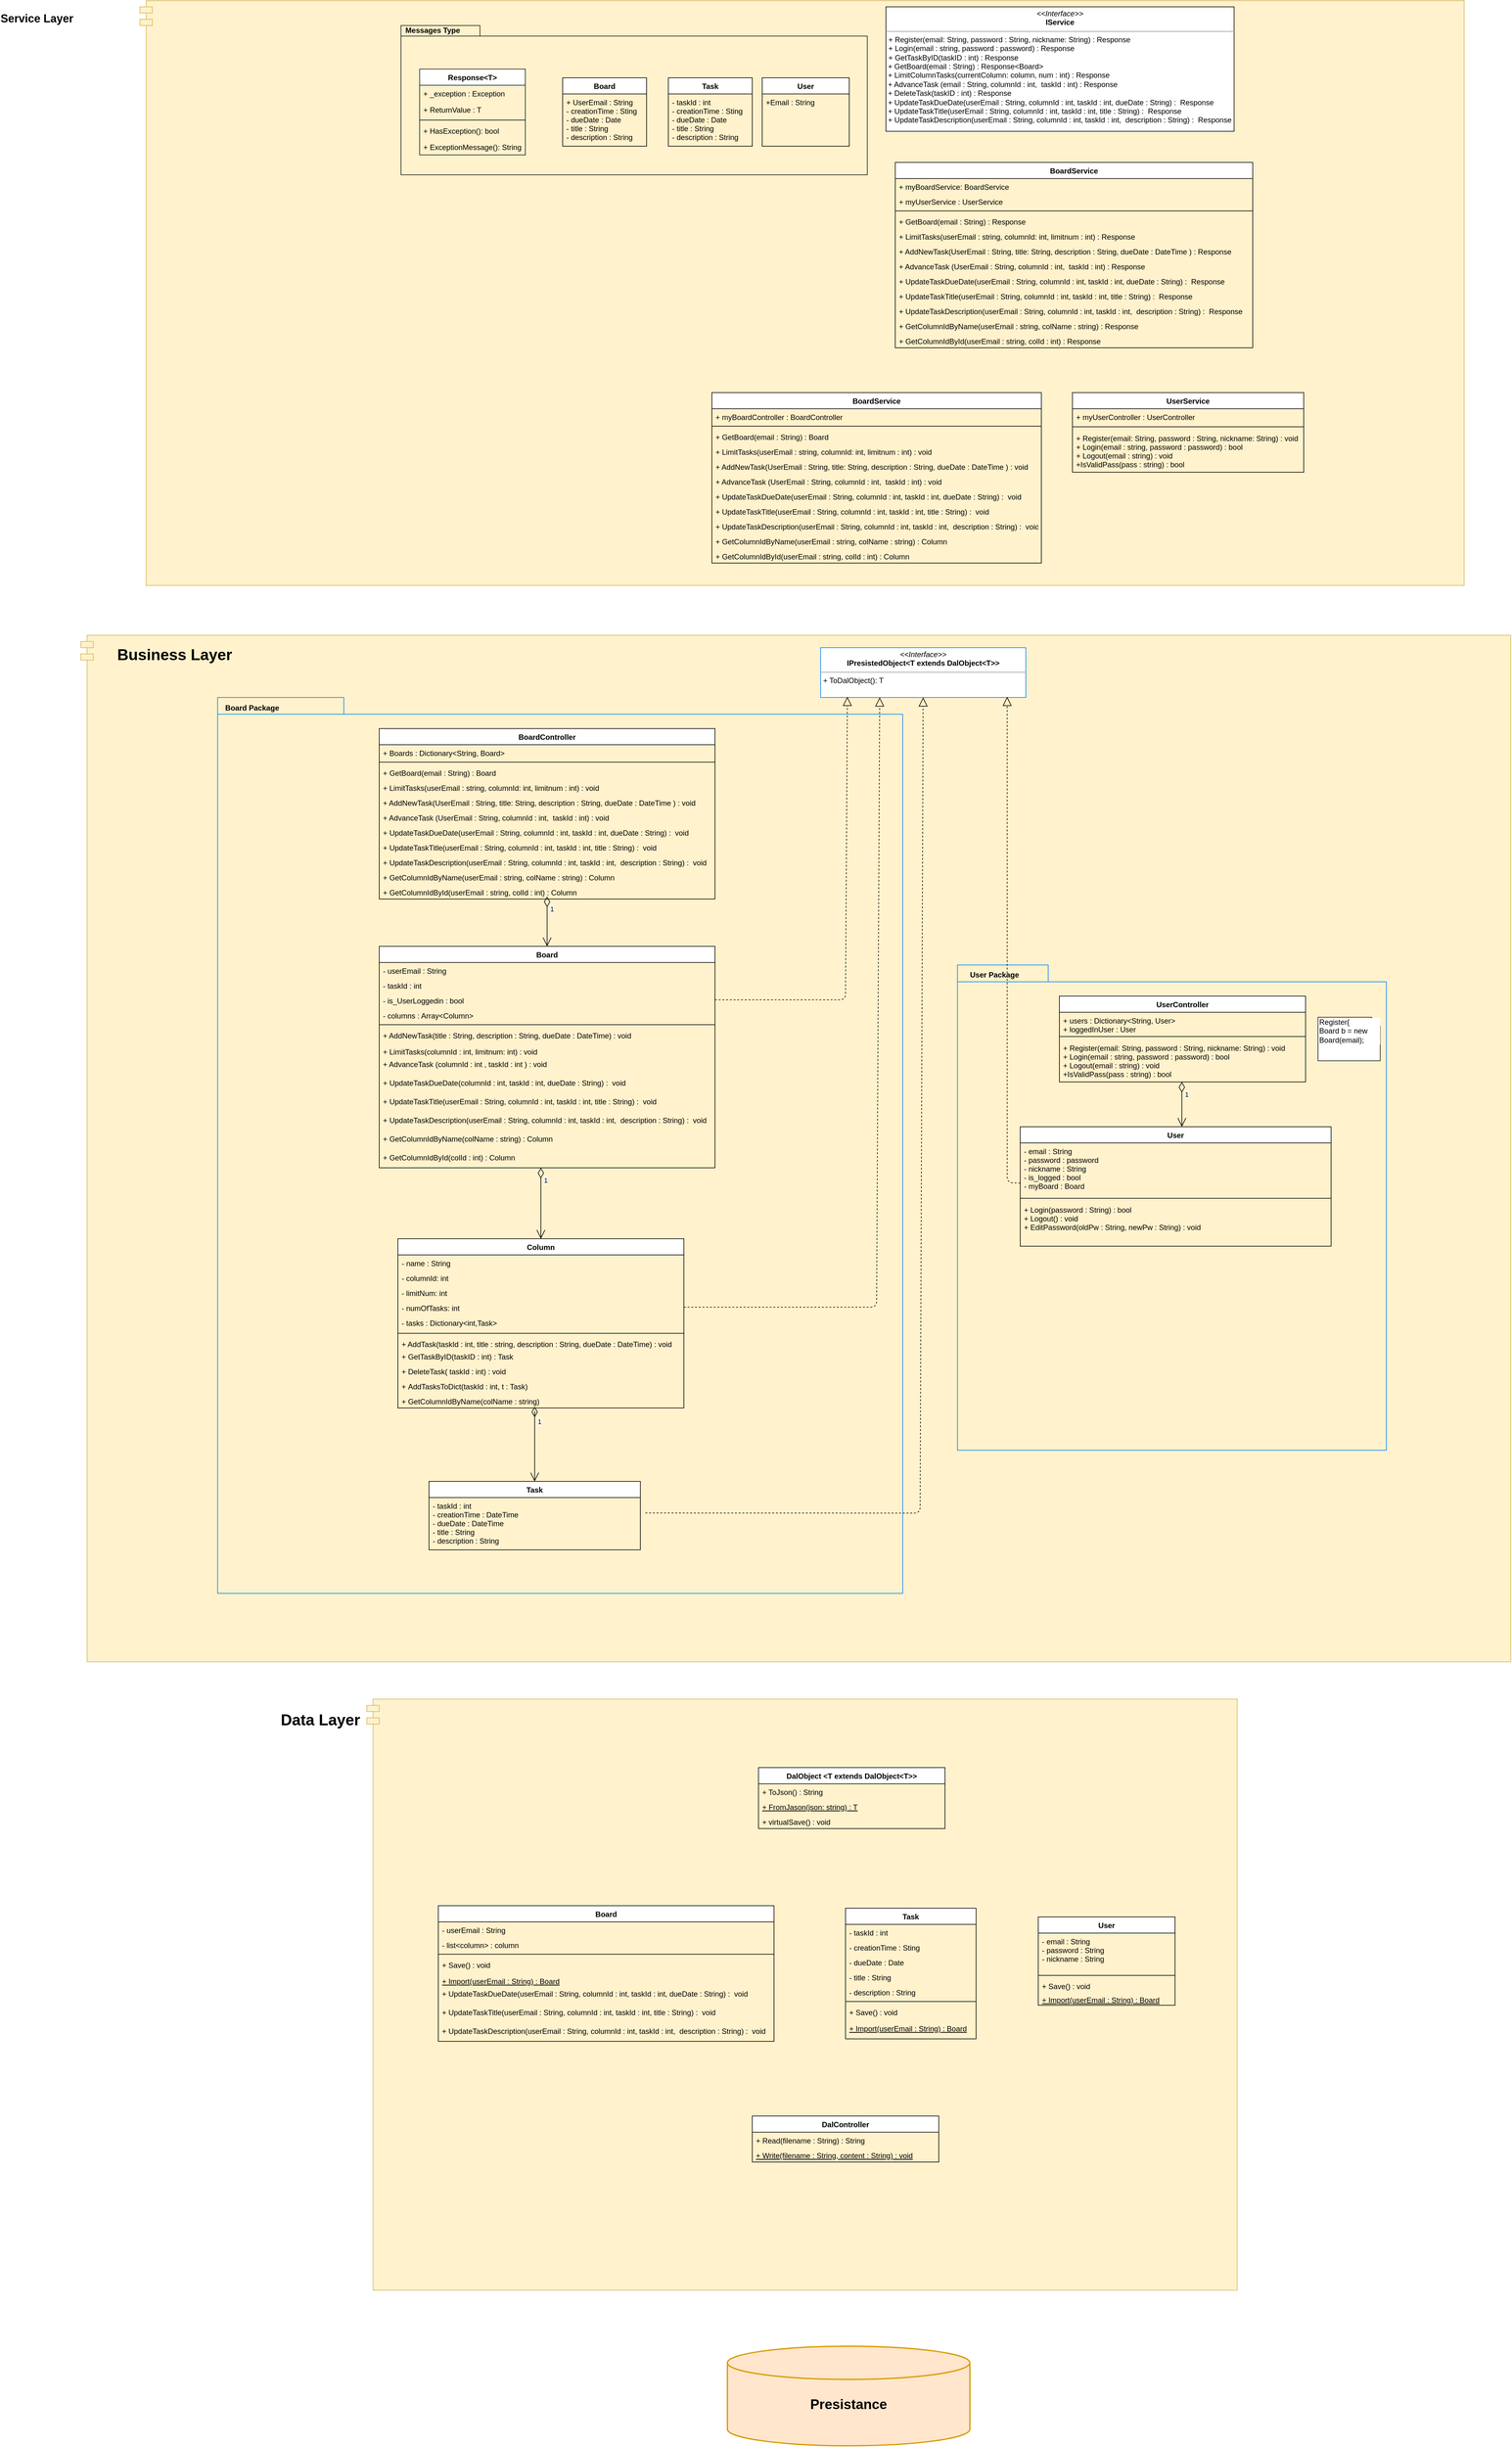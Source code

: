 <mxfile version="12.9.14" type="github">
  <diagram id="-RquYQ_NJTg_AUpqB6Ne" name="Page-1">
    <mxGraphModel dx="4982" dy="4243" grid="1" gridSize="10" guides="1" tooltips="1" connect="1" arrows="1" fold="1" page="1" pageScale="1" pageWidth="827" pageHeight="1169" math="0" shadow="0">
      <root>
        <mxCell id="0" />
        <mxCell id="1" parent="0" />
        <mxCell id="ltBjUtxW135NRDKXW1PK-76" value="Service Layer" style="shape=module;align=right;spacingLeft=999;align=center;verticalAlign=bottom;startSize=26;fillColor=#fff2cc;strokeColor=#d6b656;labelPosition=left;verticalLabelPosition=top;spacingRight=-800;spacingBottom=-40;fontSize=18;fontStyle=1" parent="1" vertex="1">
          <mxGeometry x="-435" y="-1860" width="2130" height="940" as="geometry" />
        </mxCell>
        <mxCell id="f_YDxazfHKyXnQlS2BQ8-2" value="Messages Type" style="shape=folder;fontStyle=1;spacingTop=10;tabWidth=127;tabHeight=17;tabPosition=left;html=1;verticalAlign=bottom;align=right;spacingBottom=-17;horizontal=1;labelPosition=left;verticalLabelPosition=top;spacingRight=-96;fillColor=#fff2cc;strokeColor=#1A1A1A;" parent="1" vertex="1">
          <mxGeometry x="-15" y="-1820" width="750" height="240" as="geometry" />
        </mxCell>
        <mxCell id="PzMGgS6Cn8ioZ-nRno0Y-10" value="Data Layer" style="shape=module;align=center;spacingLeft=-999;align=center;verticalAlign=bottom;strokeColor=#d6b656;fillColor=#fff2cc;labelPosition=center;verticalLabelPosition=top;whiteSpace=wrap;spacingRight=550;spacingBottom=-50;fontSize=25;fontStyle=1" parent="1" vertex="1">
          <mxGeometry x="-70" y="870" width="1400" height="950" as="geometry" />
        </mxCell>
        <mxCell id="7azGiuc3Ixv7HJGIlcdi-23" value="Business Layer" style="shape=module;align=center;spacingLeft=-999;align=center;verticalAlign=bottom;fillColor=#fff2cc;strokeColor=#d6b656;labelPosition=center;verticalLabelPosition=top;spacingRight=999;spacingBottom=-45;fontSize=25;fontStyle=1" parent="1" vertex="1">
          <mxGeometry x="-530" y="-840" width="2300" height="1650" as="geometry" />
        </mxCell>
        <mxCell id="7azGiuc3Ixv7HJGIlcdi-16" value="Board Package" style="shape=folder;fontStyle=1;spacingTop=-2;tabWidth=203;tabHeight=27;tabPosition=left;html=1;fillColor=none;labelPosition=left;verticalLabelPosition=top;align=right;verticalAlign=bottom;spacingBottom=-26;spacingRight=-100;strokeColor=#007FFF;" parent="1" vertex="1">
          <mxGeometry x="-310" y="-740" width="1102" height="1440" as="geometry" />
        </mxCell>
        <mxCell id="7azGiuc3Ixv7HJGIlcdi-17" value="User Package" style="shape=folder;fontStyle=1;spacingTop=10;tabWidth=146;tabHeight=27;tabPosition=left;html=1;fillColor=none;labelPosition=left;verticalLabelPosition=top;align=right;verticalAlign=bottom;spacingRight=-100;spacingBottom=-25;strokeColor=#007FFF;" parent="1" vertex="1">
          <mxGeometry x="880" y="-310" width="690" height="780" as="geometry" />
        </mxCell>
        <mxCell id="ltBjUtxW135NRDKXW1PK-18" value="&lt;p style=&quot;margin: 0px ; margin-top: 4px ; text-align: center&quot;&gt;&lt;i&gt;&amp;lt;&amp;lt;Interface&amp;gt;&amp;gt;&lt;/i&gt;&lt;br&gt;&lt;b&gt;IPresistedObject&amp;lt;T extends DalObject&amp;lt;T&amp;gt;&amp;gt;&lt;/b&gt;&lt;/p&gt;&lt;hr size=&quot;1&quot;&gt;&lt;p style=&quot;margin: 0px ; margin-left: 4px&quot;&gt;&lt;/p&gt;&lt;p style=&quot;margin: 0px ; margin-left: 4px&quot;&gt;+ ToDalObject(): T&lt;br&gt;&lt;/p&gt;" style="verticalAlign=top;align=left;overflow=fill;fontSize=12;fontFamily=Helvetica;html=1;strokeColor=#007FFF;fillColor=#ffffff;" parent="1" vertex="1">
          <mxGeometry x="660" y="-820" width="330" height="80" as="geometry" />
        </mxCell>
        <mxCell id="ltBjUtxW135NRDKXW1PK-77" value="BoardController" style="swimlane;fontStyle=1;align=center;verticalAlign=top;childLayout=stackLayout;horizontal=1;startSize=26;horizontalStack=0;resizeParent=1;resizeParentMax=0;resizeLast=0;collapsible=1;marginBottom=0;" parent="1" vertex="1">
          <mxGeometry x="-50" y="-690" width="540" height="274" as="geometry" />
        </mxCell>
        <mxCell id="ltBjUtxW135NRDKXW1PK-78" value="+ Boards : Dictionary&lt;String, Board&gt;&#xa;" style="text;align=left;verticalAlign=top;spacingLeft=4;spacingRight=4;overflow=hidden;rotatable=0;points=[[0,0.5],[1,0.5]];portConstraint=eastwest;" parent="ltBjUtxW135NRDKXW1PK-77" vertex="1">
          <mxGeometry y="26" width="540" height="24" as="geometry" />
        </mxCell>
        <mxCell id="f_YDxazfHKyXnQlS2BQ8-43" value="" style="line;strokeWidth=1;fillColor=none;align=left;verticalAlign=middle;spacingTop=-1;spacingLeft=3;spacingRight=3;rotatable=0;labelPosition=right;points=[];portConstraint=eastwest;labelBackgroundColor=#ffffff;" parent="ltBjUtxW135NRDKXW1PK-77" vertex="1">
          <mxGeometry y="50" width="540" height="8" as="geometry" />
        </mxCell>
        <mxCell id="ltBjUtxW135NRDKXW1PK-88" value="+ GetBoard(email : String) : Board&#xa;" style="text;align=left;verticalAlign=top;spacingLeft=4;spacingRight=4;overflow=hidden;rotatable=0;points=[[0,0.5],[1,0.5]];portConstraint=eastwest;" parent="ltBjUtxW135NRDKXW1PK-77" vertex="1">
          <mxGeometry y="58" width="540" height="24" as="geometry" />
        </mxCell>
        <mxCell id="ltBjUtxW135NRDKXW1PK-79" value="+ LimitTasks(userEmail : string, columnId: int, limitnum : int) : void&#xa;" style="text;align=left;verticalAlign=top;spacingLeft=4;spacingRight=4;overflow=hidden;rotatable=0;points=[[0,0.5],[1,0.5]];portConstraint=eastwest;" parent="ltBjUtxW135NRDKXW1PK-77" vertex="1">
          <mxGeometry y="82" width="540" height="24" as="geometry" />
        </mxCell>
        <mxCell id="f_YDxazfHKyXnQlS2BQ8-45" value="+ AddNewTask(UserEmail : String, title: String, description : String, dueDate : DateTime ) : void&#xa;&#xa;" style="text;align=left;verticalAlign=top;spacingLeft=4;spacingRight=4;overflow=hidden;rotatable=0;points=[[0,0.5],[1,0.5]];portConstraint=eastwest;" parent="ltBjUtxW135NRDKXW1PK-77" vertex="1">
          <mxGeometry y="106" width="540" height="24" as="geometry" />
        </mxCell>
        <mxCell id="ltBjUtxW135NRDKXW1PK-80" value="+ AdvanceTask (UserEmail : String, columnId : int,  taskId : int) : void" style="text;align=left;verticalAlign=top;spacingLeft=4;spacingRight=4;overflow=hidden;rotatable=0;points=[[0,0.5],[1,0.5]];portConstraint=eastwest;" parent="ltBjUtxW135NRDKXW1PK-77" vertex="1">
          <mxGeometry y="130" width="540" height="24" as="geometry" />
        </mxCell>
        <mxCell id="ltBjUtxW135NRDKXW1PK-82" value="+ UpdateTaskDueDate(userEmail : String, columnId : int, taskId : int, dueDate : String) :  void&#xa;&#xa;" style="text;align=left;verticalAlign=top;spacingLeft=4;spacingRight=4;overflow=hidden;rotatable=0;points=[[0,0.5],[1,0.5]];portConstraint=eastwest;" parent="ltBjUtxW135NRDKXW1PK-77" vertex="1">
          <mxGeometry y="154" width="540" height="24" as="geometry" />
        </mxCell>
        <mxCell id="ltBjUtxW135NRDKXW1PK-83" value="+ UpdateTaskTitle(userEmail : String, columnId : int, taskId : int, title : String) :  void&#xa;" style="text;align=left;verticalAlign=top;spacingLeft=4;spacingRight=4;overflow=hidden;rotatable=0;points=[[0,0.5],[1,0.5]];portConstraint=eastwest;" parent="ltBjUtxW135NRDKXW1PK-77" vertex="1">
          <mxGeometry y="178" width="540" height="24" as="geometry" />
        </mxCell>
        <mxCell id="ltBjUtxW135NRDKXW1PK-84" value="+ UpdateTaskDescription(userEmail : String, columnId : int, taskId : int,  description : String) :  void&#xa;" style="text;align=left;verticalAlign=top;spacingLeft=4;spacingRight=4;overflow=hidden;rotatable=0;points=[[0,0.5],[1,0.5]];portConstraint=eastwest;" parent="ltBjUtxW135NRDKXW1PK-77" vertex="1">
          <mxGeometry y="202" width="540" height="24" as="geometry" />
        </mxCell>
        <mxCell id="PlvojTVU_Txq_sQHf2pY-10" value="+ GetColumnIdByName(userEmail : string, colName : string) : Column" style="text;align=left;verticalAlign=top;spacingLeft=4;spacingRight=4;overflow=hidden;rotatable=0;points=[[0,0.5],[1,0.5]];portConstraint=eastwest;" parent="ltBjUtxW135NRDKXW1PK-77" vertex="1">
          <mxGeometry y="226" width="540" height="24" as="geometry" />
        </mxCell>
        <mxCell id="PlvojTVU_Txq_sQHf2pY-11" value="+ GetColumnIdById(userEmail : string, colId : int) : Column" style="text;align=left;verticalAlign=top;spacingLeft=4;spacingRight=4;overflow=hidden;rotatable=0;points=[[0,0.5],[1,0.5]];portConstraint=eastwest;" parent="ltBjUtxW135NRDKXW1PK-77" vertex="1">
          <mxGeometry y="250" width="540" height="24" as="geometry" />
        </mxCell>
        <mxCell id="ltBjUtxW135NRDKXW1PK-75" value="&lt;b&gt;&lt;font style=&quot;font-size: 22px&quot;&gt;Presistance&lt;/font&gt;&lt;/b&gt;" style="strokeWidth=2;html=1;shape=mxgraph.flowchart.database;whiteSpace=wrap;startSize=26;spacingBottom=-28;fillColor=#ffe6cc;strokeColor=#d79b00;" parent="1" vertex="1">
          <mxGeometry x="510" y="1910" width="390" height="160" as="geometry" />
        </mxCell>
        <mxCell id="ltBjUtxW135NRDKXW1PK-92" value="&lt;p style=&quot;margin: 0px ; margin-top: 4px ; text-align: center&quot;&gt;&lt;i&gt;&amp;lt;&amp;lt;Interface&amp;gt;&amp;gt;&lt;/i&gt;&lt;br&gt;&lt;b&gt;IService&lt;/b&gt;&lt;/p&gt;&lt;hr size=&quot;1&quot;&gt;&lt;p style=&quot;margin: 0px ; margin-left: 4px&quot;&gt;&lt;/p&gt;&lt;p style=&quot;margin: 0px ; margin-left: 4px&quot;&gt;+ Register(email: String, password : String, nickname: String) : Response&lt;br&gt;&lt;/p&gt;&lt;p style=&quot;margin: 0px ; margin-left: 4px&quot;&gt;+ Login(email : string, password : password) : Response&lt;br&gt;&lt;/p&gt;&lt;p style=&quot;margin: 0px ; margin-left: 4px&quot;&gt;+ GetTaskByID(taskID : int) : Response&lt;/p&gt;&lt;div style=&quot;padding: 0px ; margin: 0px&quot;&gt;&amp;nbsp;+ GetBoard(email : String) : Response&amp;lt;Board&amp;gt;&lt;span&gt;&amp;nbsp;&lt;/span&gt;&lt;/div&gt;&amp;nbsp;+ LimitColumnTasks(currentColumn: column, num : int) : Response&lt;br&gt;&amp;nbsp;+ AdvanceTask (email : String, columnId : int,&amp;nbsp; taskId : int) : Response&lt;br&gt;&amp;nbsp;+ DeleteTask(taskID : int) : Response&lt;span&gt;&amp;nbsp;&lt;/span&gt;&lt;br&gt;&amp;nbsp;+ UpdateTaskDueDate(userEmail : String, columnId : int, taskId : int, dueDate : String) :&amp;nbsp; Response&lt;br&gt;&amp;nbsp;+ UpdateTaskTitle(userEmail : String, columnId : int, taskId : int, title : String) :&amp;nbsp; Response&lt;div style=&quot;padding: 0px ; margin: 0px&quot;&gt;&amp;nbsp;+ UpdateTaskDescription(userEmail : String, columnId : int, taskId : int,&amp;nbsp; description : String) :&amp;nbsp; Response&lt;div style=&quot;padding: 0px ; margin: 0px&quot;&gt;&lt;br style=&quot;padding: 0px ; margin: 0px&quot;&gt;&lt;/div&gt;&lt;/div&gt;" style="verticalAlign=top;align=left;overflow=fill;fontSize=12;fontFamily=Helvetica;html=1;startSize=26;" parent="1" vertex="1">
          <mxGeometry x="765" y="-1850" width="560" height="200" as="geometry" />
        </mxCell>
        <mxCell id="f_YDxazfHKyXnQlS2BQ8-60" value="Register{&lt;br&gt;Board b = new Board(email);" style="shape=note;whiteSpace=wrap;html=1;size=14;verticalAlign=top;align=left;spacingTop=-6;labelBackgroundColor=#ffffff;strokeColor=#1A1A1A;fillColor=#FFFFFF;" parent="1" vertex="1">
          <mxGeometry x="1460" y="-226" width="100" height="70" as="geometry" />
        </mxCell>
        <mxCell id="ltBjUtxW135NRDKXW1PK-23" value="UserController" style="swimlane;fontStyle=1;align=center;verticalAlign=top;childLayout=stackLayout;horizontal=1;startSize=26;horizontalStack=0;resizeParent=1;resizeParentMax=0;resizeLast=0;collapsible=1;marginBottom=0;" parent="1" vertex="1">
          <mxGeometry x="1044" y="-260" width="396" height="138" as="geometry" />
        </mxCell>
        <mxCell id="f_YDxazfHKyXnQlS2BQ8-47" value="+ users : Dictionary&lt;String, User&gt;&#xa;+ loggedInUser : User" style="text;align=left;verticalAlign=top;spacingLeft=4;spacingRight=4;overflow=hidden;rotatable=0;points=[[0,0.5],[1,0.5]];portConstraint=eastwest;" parent="ltBjUtxW135NRDKXW1PK-23" vertex="1">
          <mxGeometry y="26" width="396" height="34" as="geometry" />
        </mxCell>
        <mxCell id="f_YDxazfHKyXnQlS2BQ8-46" value="" style="line;strokeWidth=1;fillColor=none;align=left;verticalAlign=middle;spacingTop=-1;spacingLeft=3;spacingRight=3;rotatable=0;labelPosition=right;points=[];portConstraint=eastwest;" parent="ltBjUtxW135NRDKXW1PK-23" vertex="1">
          <mxGeometry y="60" width="396" height="10" as="geometry" />
        </mxCell>
        <mxCell id="ltBjUtxW135NRDKXW1PK-24" value="+ Register(email: String, password : String, nickname: String) : void&#xa;+ Login(email : string, password : password) : bool&#xa;+ Logout(email : string) : void&#xa;+IsValidPass(pass : string) : bool" style="text;align=left;verticalAlign=top;spacingLeft=4;spacingRight=4;overflow=hidden;rotatable=0;points=[[0,0.5],[1,0.5]];portConstraint=eastwest;" parent="ltBjUtxW135NRDKXW1PK-23" vertex="1">
          <mxGeometry y="70" width="396" height="68" as="geometry" />
        </mxCell>
        <mxCell id="Bc8iCjD8DV4jMRBxt45--7" value="User" style="swimlane;fontStyle=1;align=center;verticalAlign=top;childLayout=stackLayout;horizontal=1;startSize=26;horizontalStack=0;resizeParent=1;resizeParentMax=0;resizeLast=0;collapsible=1;marginBottom=0;fillColor=#FFFFFF;" parent="1" vertex="1">
          <mxGeometry x="981" y="-50" width="500" height="192" as="geometry" />
        </mxCell>
        <mxCell id="Bc8iCjD8DV4jMRBxt45--8" value="- email : String&#xa;- password : password&#xa;- nickname : String&#xa;- is_logged : bool&#xa;- myBoard : Board" style="text;align=left;verticalAlign=top;spacingLeft=4;spacingRight=4;overflow=hidden;rotatable=0;points=[[0,0.5],[1,0.5]];portConstraint=eastwest;" parent="Bc8iCjD8DV4jMRBxt45--7" vertex="1">
          <mxGeometry y="26" width="500" height="84" as="geometry" />
        </mxCell>
        <mxCell id="Bc8iCjD8DV4jMRBxt45--9" value="" style="line;strokeWidth=1;fillColor=none;align=left;verticalAlign=middle;spacingTop=-1;spacingLeft=3;spacingRight=3;rotatable=0;labelPosition=right;points=[];portConstraint=eastwest;" parent="Bc8iCjD8DV4jMRBxt45--7" vertex="1">
          <mxGeometry y="110" width="500" height="10" as="geometry" />
        </mxCell>
        <mxCell id="Bc8iCjD8DV4jMRBxt45--10" value="+ Login(password : String) : bool&#xa;+ Logout() : void&#xa;+ EditPassword(oldPw : String, newPw : String) : void&#xa;" style="text;strokeColor=none;fillColor=none;align=left;verticalAlign=top;spacingLeft=4;spacingRight=4;overflow=hidden;rotatable=0;points=[[0,0.5],[1,0.5]];portConstraint=eastwest;" parent="Bc8iCjD8DV4jMRBxt45--7" vertex="1">
          <mxGeometry y="120" width="500" height="72" as="geometry" />
        </mxCell>
        <mxCell id="7azGiuc3Ixv7HJGIlcdi-8" value="Board" style="swimlane;fontStyle=1;align=center;verticalAlign=top;childLayout=stackLayout;horizontal=1;startSize=26;horizontalStack=0;resizeParent=1;resizeParentMax=0;resizeLast=0;collapsible=1;marginBottom=0;" parent="1" vertex="1">
          <mxGeometry x="-50" y="-340" width="540" height="356" as="geometry" />
        </mxCell>
        <mxCell id="7azGiuc3Ixv7HJGIlcdi-9" value="- userEmail : String" style="text;strokeColor=none;fillColor=none;align=left;verticalAlign=top;spacingLeft=4;spacingRight=4;overflow=hidden;rotatable=0;points=[[0,0.5],[1,0.5]];portConstraint=eastwest;" parent="7azGiuc3Ixv7HJGIlcdi-8" vertex="1">
          <mxGeometry y="26" width="540" height="24" as="geometry" />
        </mxCell>
        <mxCell id="PlvojTVU_Txq_sQHf2pY-6" value="- taskId : int" style="text;strokeColor=none;fillColor=none;align=left;verticalAlign=top;spacingLeft=4;spacingRight=4;overflow=hidden;rotatable=0;points=[[0,0.5],[1,0.5]];portConstraint=eastwest;" parent="7azGiuc3Ixv7HJGIlcdi-8" vertex="1">
          <mxGeometry y="50" width="540" height="24" as="geometry" />
        </mxCell>
        <mxCell id="ltBjUtxW135NRDKXW1PK-17" value="- is_UserLoggedin : bool" style="text;strokeColor=none;fillColor=none;align=left;verticalAlign=top;spacingLeft=4;spacingRight=4;overflow=hidden;rotatable=0;points=[[0,0.5],[1,0.5]];portConstraint=eastwest;" parent="7azGiuc3Ixv7HJGIlcdi-8" vertex="1">
          <mxGeometry y="74" width="540" height="24" as="geometry" />
        </mxCell>
        <mxCell id="PlvojTVU_Txq_sQHf2pY-7" value="- columns : Array&lt;Column&gt;" style="text;strokeColor=none;fillColor=none;align=left;verticalAlign=top;spacingLeft=4;spacingRight=4;overflow=hidden;rotatable=0;points=[[0,0.5],[1,0.5]];portConstraint=eastwest;" parent="7azGiuc3Ixv7HJGIlcdi-8" vertex="1">
          <mxGeometry y="98" width="540" height="24" as="geometry" />
        </mxCell>
        <mxCell id="7azGiuc3Ixv7HJGIlcdi-11" value="" style="line;strokeWidth=1;fillColor=none;align=left;verticalAlign=middle;spacingTop=-1;spacingLeft=3;spacingRight=3;rotatable=0;labelPosition=right;points=[];portConstraint=eastwest;" parent="7azGiuc3Ixv7HJGIlcdi-8" vertex="1">
          <mxGeometry y="122" width="540" height="8" as="geometry" />
        </mxCell>
        <mxCell id="7azGiuc3Ixv7HJGIlcdi-12" value="+ AddNewTask(title : String, description : String, dueDate : DateTime) : void" style="text;strokeColor=none;fillColor=none;align=left;verticalAlign=top;spacingLeft=4;spacingRight=4;overflow=hidden;rotatable=0;points=[[0,0.5],[1,0.5]];portConstraint=eastwest;" parent="7azGiuc3Ixv7HJGIlcdi-8" vertex="1">
          <mxGeometry y="130" width="540" height="26" as="geometry" />
        </mxCell>
        <mxCell id="7azGiuc3Ixv7HJGIlcdi-13" value="+ LimitTasks(columnId : int, limitnum: int) : void&#xa;" style="text;strokeColor=none;fillColor=none;align=left;verticalAlign=top;spacingLeft=4;spacingRight=4;overflow=hidden;rotatable=0;points=[[0,0.5],[1,0.5]];portConstraint=eastwest;" parent="7azGiuc3Ixv7HJGIlcdi-8" vertex="1">
          <mxGeometry y="156" width="540" height="20" as="geometry" />
        </mxCell>
        <mxCell id="7azGiuc3Ixv7HJGIlcdi-14" value="+ AdvanceTask (columnId : int , taskId : int ) : void" style="text;strokeColor=none;fillColor=none;align=left;verticalAlign=top;spacingLeft=4;spacingRight=4;overflow=hidden;rotatable=0;points=[[0,0.5],[1,0.5]];portConstraint=eastwest;" parent="7azGiuc3Ixv7HJGIlcdi-8" vertex="1">
          <mxGeometry y="176" width="540" height="30" as="geometry" />
        </mxCell>
        <mxCell id="PzMGgS6Cn8ioZ-nRno0Y-2" value="+ UpdateTaskDueDate(columnId : int, taskId : int, dueDate : String) :  void&#xa;&#xa;" style="text;strokeColor=none;fillColor=none;align=left;verticalAlign=top;spacingLeft=4;spacingRight=4;overflow=hidden;rotatable=0;points=[[0,0.5],[1,0.5]];portConstraint=eastwest;" parent="7azGiuc3Ixv7HJGIlcdi-8" vertex="1">
          <mxGeometry y="206" width="540" height="30" as="geometry" />
        </mxCell>
        <mxCell id="PzMGgS6Cn8ioZ-nRno0Y-13" value="+ UpdateTaskTitle(userEmail : String, columnId : int, taskId : int, title : String) :  void&#xa;&#xa;&#xa;" style="text;strokeColor=none;fillColor=none;align=left;verticalAlign=top;spacingLeft=4;spacingRight=4;overflow=hidden;rotatable=0;points=[[0,0.5],[1,0.5]];portConstraint=eastwest;" parent="7azGiuc3Ixv7HJGIlcdi-8" vertex="1">
          <mxGeometry y="236" width="540" height="30" as="geometry" />
        </mxCell>
        <mxCell id="PzMGgS6Cn8ioZ-nRno0Y-14" value="+ UpdateTaskDescription(userEmail : String, columnId : int, taskId : int,  description : String) :  void&#xa;&#xa;&#xa;" style="text;strokeColor=none;fillColor=none;align=left;verticalAlign=top;spacingLeft=4;spacingRight=4;overflow=hidden;rotatable=0;points=[[0,0.5],[1,0.5]];portConstraint=eastwest;" parent="7azGiuc3Ixv7HJGIlcdi-8" vertex="1">
          <mxGeometry y="266" width="540" height="30" as="geometry" />
        </mxCell>
        <mxCell id="PlvojTVU_Txq_sQHf2pY-8" value="+ GetColumnIdByName(colName : string) : Column" style="text;strokeColor=none;fillColor=none;align=left;verticalAlign=top;spacingLeft=4;spacingRight=4;overflow=hidden;rotatable=0;points=[[0,0.5],[1,0.5]];portConstraint=eastwest;" parent="7azGiuc3Ixv7HJGIlcdi-8" vertex="1">
          <mxGeometry y="296" width="540" height="30" as="geometry" />
        </mxCell>
        <mxCell id="PlvojTVU_Txq_sQHf2pY-9" value="+ GetColumnIdById(colId : int) : Column" style="text;strokeColor=none;fillColor=none;align=left;verticalAlign=top;spacingLeft=4;spacingRight=4;overflow=hidden;rotatable=0;points=[[0,0.5],[1,0.5]];portConstraint=eastwest;" parent="7azGiuc3Ixv7HJGIlcdi-8" vertex="1">
          <mxGeometry y="326" width="540" height="30" as="geometry" />
        </mxCell>
        <mxCell id="TAwMk2L25y2mn7AtMvrn-1" value="Column" style="swimlane;fontStyle=1;align=center;verticalAlign=top;childLayout=stackLayout;horizontal=1;startSize=26;horizontalStack=0;resizeParent=1;resizeParentMax=0;resizeLast=0;collapsible=1;marginBottom=0;" parent="1" vertex="1">
          <mxGeometry x="-20" y="130" width="460" height="272" as="geometry" />
        </mxCell>
        <mxCell id="TAwMk2L25y2mn7AtMvrn-2" value="- name : String" style="text;strokeColor=none;fillColor=none;align=left;verticalAlign=top;spacingLeft=4;spacingRight=4;overflow=hidden;rotatable=0;points=[[0,0.5],[1,0.5]];portConstraint=eastwest;" parent="TAwMk2L25y2mn7AtMvrn-1" vertex="1">
          <mxGeometry y="26" width="460" height="24" as="geometry" />
        </mxCell>
        <mxCell id="PzMGgS6Cn8ioZ-nRno0Y-11" value="- columnId: int" style="text;strokeColor=none;fillColor=none;align=left;verticalAlign=top;spacingLeft=4;spacingRight=4;overflow=hidden;rotatable=0;points=[[0,0.5],[1,0.5]];portConstraint=eastwest;" parent="TAwMk2L25y2mn7AtMvrn-1" vertex="1">
          <mxGeometry y="50" width="460" height="24" as="geometry" />
        </mxCell>
        <mxCell id="ltBjUtxW135NRDKXW1PK-16" value="- limitNum: int" style="text;strokeColor=none;fillColor=none;align=left;verticalAlign=top;spacingLeft=4;spacingRight=4;overflow=hidden;rotatable=0;points=[[0,0.5],[1,0.5]];portConstraint=eastwest;" parent="TAwMk2L25y2mn7AtMvrn-1" vertex="1">
          <mxGeometry y="74" width="460" height="24" as="geometry" />
        </mxCell>
        <mxCell id="PlvojTVU_Txq_sQHf2pY-1" value="- numOfTasks: int" style="text;strokeColor=none;fillColor=none;align=left;verticalAlign=top;spacingLeft=4;spacingRight=4;overflow=hidden;rotatable=0;points=[[0,0.5],[1,0.5]];portConstraint=eastwest;" parent="TAwMk2L25y2mn7AtMvrn-1" vertex="1">
          <mxGeometry y="98" width="460" height="24" as="geometry" />
        </mxCell>
        <mxCell id="TAwMk2L25y2mn7AtMvrn-23" value="- tasks : Dictionary&lt;int,Task&gt;" style="text;strokeColor=none;fillColor=none;align=left;verticalAlign=top;spacingLeft=4;spacingRight=4;overflow=hidden;rotatable=0;points=[[0,0.5],[1,0.5]];portConstraint=eastwest;" parent="TAwMk2L25y2mn7AtMvrn-1" vertex="1">
          <mxGeometry y="122" width="460" height="26" as="geometry" />
        </mxCell>
        <mxCell id="TAwMk2L25y2mn7AtMvrn-3" value="" style="line;strokeWidth=1;fillColor=none;align=left;verticalAlign=middle;spacingTop=-1;spacingLeft=3;spacingRight=3;rotatable=0;labelPosition=right;points=[];portConstraint=eastwest;" parent="TAwMk2L25y2mn7AtMvrn-1" vertex="1">
          <mxGeometry y="148" width="460" height="8" as="geometry" />
        </mxCell>
        <mxCell id="f_YDxazfHKyXnQlS2BQ8-48" value="+ AddTask(taskId : int, title : string, description : String, dueDate : DateTime) : void" style="text;strokeColor=none;fillColor=none;align=left;verticalAlign=top;spacingLeft=4;spacingRight=4;overflow=hidden;rotatable=0;points=[[0,0.5],[1,0.5]];portConstraint=eastwest;" parent="TAwMk2L25y2mn7AtMvrn-1" vertex="1">
          <mxGeometry y="156" width="460" height="20" as="geometry" />
        </mxCell>
        <mxCell id="TAwMk2L25y2mn7AtMvrn-21" value="+ GetTaskByID(taskID : int) : Task" style="text;strokeColor=none;fillColor=none;align=left;verticalAlign=top;spacingLeft=4;spacingRight=4;overflow=hidden;rotatable=0;points=[[0,0.5],[1,0.5]];portConstraint=eastwest;" parent="TAwMk2L25y2mn7AtMvrn-1" vertex="1">
          <mxGeometry y="176" width="460" height="24" as="geometry" />
        </mxCell>
        <mxCell id="f_YDxazfHKyXnQlS2BQ8-58" value="+ DeleteTask( taskId : int) : void" style="text;strokeColor=none;fillColor=none;align=left;verticalAlign=top;spacingLeft=4;spacingRight=4;overflow=hidden;rotatable=0;points=[[0,0.5],[1,0.5]];portConstraint=eastwest;" parent="TAwMk2L25y2mn7AtMvrn-1" vertex="1">
          <mxGeometry y="200" width="460" height="24" as="geometry" />
        </mxCell>
        <mxCell id="PlvojTVU_Txq_sQHf2pY-2" value="+ AddTasksToDict(taskId : int, t : Task)" style="text;strokeColor=none;fillColor=none;align=left;verticalAlign=top;spacingLeft=4;spacingRight=4;overflow=hidden;rotatable=0;points=[[0,0.5],[1,0.5]];portConstraint=eastwest;" parent="TAwMk2L25y2mn7AtMvrn-1" vertex="1">
          <mxGeometry y="224" width="460" height="24" as="geometry" />
        </mxCell>
        <mxCell id="PlvojTVU_Txq_sQHf2pY-5" value="+ GetColumnIdByName(colName : string)" style="text;strokeColor=none;fillColor=none;align=left;verticalAlign=top;spacingLeft=4;spacingRight=4;overflow=hidden;rotatable=0;points=[[0,0.5],[1,0.5]];portConstraint=eastwest;" parent="TAwMk2L25y2mn7AtMvrn-1" vertex="1">
          <mxGeometry y="248" width="460" height="24" as="geometry" />
        </mxCell>
        <mxCell id="ltBjUtxW135NRDKXW1PK-49" value="Task" style="swimlane;fontStyle=1;align=center;verticalAlign=top;childLayout=stackLayout;horizontal=1;startSize=26;horizontalStack=0;resizeParent=1;resizeParentMax=0;resizeLast=0;collapsible=1;marginBottom=0;" parent="1" vertex="1">
          <mxGeometry x="30" y="520" width="340" height="110" as="geometry" />
        </mxCell>
        <mxCell id="ltBjUtxW135NRDKXW1PK-50" value="- taskId : int&#xa;- creationTime : DateTime&#xa;- dueDate : DateTime&#xa;- title : String&#xa;- description : String&#xa;" style="text;strokeColor=none;fillColor=none;align=left;verticalAlign=top;spacingLeft=4;spacingRight=4;overflow=hidden;rotatable=0;points=[[0,0.5],[1,0.5]];portConstraint=eastwest;" parent="ltBjUtxW135NRDKXW1PK-49" vertex="1">
          <mxGeometry y="26" width="340" height="84" as="geometry" />
        </mxCell>
        <mxCell id="PlvojTVU_Txq_sQHf2pY-45" value="" style="endArrow=block;dashed=1;endFill=0;endSize=12;html=1;" parent="1" source="Bc8iCjD8DV4jMRBxt45--7" edge="1">
          <mxGeometry width="160" relative="1" as="geometry">
            <mxPoint x="720" y="-160" as="sourcePoint" />
            <mxPoint x="960" y="-741" as="targetPoint" />
            <Array as="points">
              <mxPoint x="960" y="40" />
            </Array>
          </mxGeometry>
        </mxCell>
        <mxCell id="PlvojTVU_Txq_sQHf2pY-46" value="" style="endArrow=block;dashed=1;endFill=0;endSize=12;html=1;exitX=1;exitY=0.5;exitDx=0;exitDy=0;" parent="1" source="ltBjUtxW135NRDKXW1PK-17" edge="1">
          <mxGeometry width="160" relative="1" as="geometry">
            <mxPoint x="720" y="-480" as="sourcePoint" />
            <mxPoint x="703" y="-741" as="targetPoint" />
            <Array as="points">
              <mxPoint x="670" y="-254" />
              <mxPoint x="700" y="-254" />
            </Array>
          </mxGeometry>
        </mxCell>
        <mxCell id="PlvojTVU_Txq_sQHf2pY-47" value="" style="endArrow=block;dashed=1;endFill=0;endSize=12;html=1;exitX=1;exitY=0.5;exitDx=0;exitDy=0;" parent="1" source="PlvojTVU_Txq_sQHf2pY-1" edge="1">
          <mxGeometry width="160" relative="1" as="geometry">
            <mxPoint x="710" y="-390" as="sourcePoint" />
            <mxPoint x="755" y="-740" as="targetPoint" />
            <Array as="points">
              <mxPoint x="750" y="240" />
            </Array>
          </mxGeometry>
        </mxCell>
        <mxCell id="PlvojTVU_Txq_sQHf2pY-48" value="" style="endArrow=block;dashed=1;endFill=0;endSize=12;html=1;exitX=1.024;exitY=0.295;exitDx=0;exitDy=0;exitPerimeter=0;" parent="1" source="ltBjUtxW135NRDKXW1PK-50" target="ltBjUtxW135NRDKXW1PK-18" edge="1">
          <mxGeometry width="160" relative="1" as="geometry">
            <mxPoint x="490" y="570" as="sourcePoint" />
            <mxPoint x="650" y="570" as="targetPoint" />
            <Array as="points">
              <mxPoint x="820" y="571" />
            </Array>
          </mxGeometry>
        </mxCell>
        <mxCell id="PlvojTVU_Txq_sQHf2pY-49" value="1" style="endArrow=open;html=1;endSize=12;startArrow=diamondThin;startSize=14;startFill=0;edgeStyle=orthogonalEdgeStyle;align=left;verticalAlign=bottom;entryX=0.5;entryY=0;entryDx=0;entryDy=0;spacingBottom=-33;" parent="1" target="ltBjUtxW135NRDKXW1PK-49" edge="1">
          <mxGeometry x="-1" y="3" relative="1" as="geometry">
            <mxPoint x="200" y="400" as="sourcePoint" />
            <mxPoint x="260" y="380" as="targetPoint" />
            <Array as="points">
              <mxPoint x="200" y="404" />
            </Array>
          </mxGeometry>
        </mxCell>
        <mxCell id="PlvojTVU_Txq_sQHf2pY-51" value="1" style="endArrow=open;html=1;endSize=12;startArrow=diamondThin;startSize=14;startFill=0;edgeStyle=orthogonalEdgeStyle;align=left;verticalAlign=bottom;spacingBottom=-29;" parent="1" target="TAwMk2L25y2mn7AtMvrn-1" edge="1">
          <mxGeometry x="-1" y="3" relative="1" as="geometry">
            <mxPoint x="210" y="16" as="sourcePoint" />
            <mxPoint x="270" y="90" as="targetPoint" />
            <Array as="points">
              <mxPoint x="210" y="16" />
            </Array>
          </mxGeometry>
        </mxCell>
        <mxCell id="PlvojTVU_Txq_sQHf2pY-52" value="1" style="endArrow=open;html=1;endSize=12;startArrow=diamondThin;startSize=14;startFill=0;edgeStyle=orthogonalEdgeStyle;align=left;verticalAlign=bottom;spacingBottom=-29;" parent="1" edge="1">
          <mxGeometry x="-1" y="3" relative="1" as="geometry">
            <mxPoint x="220" y="-420" as="sourcePoint" />
            <mxPoint x="220" y="-340" as="targetPoint" />
            <Array as="points">
              <mxPoint x="220" y="-394" />
            </Array>
          </mxGeometry>
        </mxCell>
        <mxCell id="PlvojTVU_Txq_sQHf2pY-68" value="1" style="endArrow=open;html=1;endSize=12;startArrow=diamondThin;startSize=14;startFill=0;edgeStyle=orthogonalEdgeStyle;align=left;verticalAlign=bottom;spacingBottom=-29;" parent="1" edge="1">
          <mxGeometry x="-1" y="3" relative="1" as="geometry">
            <mxPoint x="1241" y="-122.0" as="sourcePoint" />
            <mxPoint x="1241" y="-50" as="targetPoint" />
            <Array as="points">
              <mxPoint x="1241" y="-122" />
            </Array>
          </mxGeometry>
        </mxCell>
        <mxCell id="ltBjUtxW135NRDKXW1PK-52" value="Task" style="swimlane;fontStyle=1;align=center;verticalAlign=top;childLayout=stackLayout;horizontal=1;startSize=26;horizontalStack=0;resizeParent=1;resizeParentMax=0;resizeLast=0;collapsible=1;marginBottom=0;" parent="1" vertex="1">
          <mxGeometry x="700" y="1206" width="210" height="210" as="geometry" />
        </mxCell>
        <mxCell id="ltBjUtxW135NRDKXW1PK-53" value="- taskId : int" style="text;strokeColor=none;fillColor=none;align=left;verticalAlign=top;spacingLeft=4;spacingRight=4;overflow=hidden;rotatable=0;points=[[0,0.5],[1,0.5]];portConstraint=eastwest;" parent="ltBjUtxW135NRDKXW1PK-52" vertex="1">
          <mxGeometry y="26" width="210" height="24" as="geometry" />
        </mxCell>
        <mxCell id="ltBjUtxW135NRDKXW1PK-54" value="- creationTime : Sting" style="text;strokeColor=none;fillColor=none;align=left;verticalAlign=top;spacingLeft=4;spacingRight=4;overflow=hidden;rotatable=0;points=[[0,0.5],[1,0.5]];portConstraint=eastwest;" parent="ltBjUtxW135NRDKXW1PK-52" vertex="1">
          <mxGeometry y="50" width="210" height="24" as="geometry" />
        </mxCell>
        <mxCell id="ltBjUtxW135NRDKXW1PK-63" value="- dueDate : Date" style="text;strokeColor=none;fillColor=none;align=left;verticalAlign=top;spacingLeft=4;spacingRight=4;overflow=hidden;rotatable=0;points=[[0,0.5],[1,0.5]];portConstraint=eastwest;" parent="ltBjUtxW135NRDKXW1PK-52" vertex="1">
          <mxGeometry y="74" width="210" height="24" as="geometry" />
        </mxCell>
        <mxCell id="ltBjUtxW135NRDKXW1PK-64" value="- title : String" style="text;strokeColor=none;fillColor=none;align=left;verticalAlign=top;spacingLeft=4;spacingRight=4;overflow=hidden;rotatable=0;points=[[0,0.5],[1,0.5]];portConstraint=eastwest;" parent="ltBjUtxW135NRDKXW1PK-52" vertex="1">
          <mxGeometry y="98" width="210" height="24" as="geometry" />
        </mxCell>
        <mxCell id="ltBjUtxW135NRDKXW1PK-65" value="- description : String&#xa;" style="text;strokeColor=none;fillColor=none;align=left;verticalAlign=top;spacingLeft=4;spacingRight=4;overflow=hidden;rotatable=0;points=[[0,0.5],[1,0.5]];portConstraint=eastwest;" parent="ltBjUtxW135NRDKXW1PK-52" vertex="1">
          <mxGeometry y="122" width="210" height="24" as="geometry" />
        </mxCell>
        <mxCell id="ltBjUtxW135NRDKXW1PK-55" value="" style="line;strokeWidth=1;fillColor=none;align=left;verticalAlign=middle;spacingTop=-1;spacingLeft=3;spacingRight=3;rotatable=0;labelPosition=right;points=[];portConstraint=eastwest;" parent="ltBjUtxW135NRDKXW1PK-52" vertex="1">
          <mxGeometry y="146" width="210" height="8" as="geometry" />
        </mxCell>
        <mxCell id="ltBjUtxW135NRDKXW1PK-56" value="+ Save() : void" style="text;strokeColor=none;fillColor=none;align=left;verticalAlign=top;spacingLeft=4;spacingRight=4;overflow=hidden;rotatable=0;points=[[0,0.5],[1,0.5]];portConstraint=eastwest;" parent="ltBjUtxW135NRDKXW1PK-52" vertex="1">
          <mxGeometry y="154" width="210" height="26" as="geometry" />
        </mxCell>
        <mxCell id="ltBjUtxW135NRDKXW1PK-57" value="+ Import(userEmail : String) : Board" style="text;strokeColor=none;fillColor=none;align=left;verticalAlign=top;spacingLeft=4;spacingRight=4;overflow=hidden;rotatable=0;points=[[0,0.5],[1,0.5]];portConstraint=eastwest;fontStyle=4" parent="ltBjUtxW135NRDKXW1PK-52" vertex="1">
          <mxGeometry y="180" width="210" height="30" as="geometry" />
        </mxCell>
        <mxCell id="ltBjUtxW135NRDKXW1PK-66" value="User" style="swimlane;fontStyle=1;align=center;verticalAlign=top;childLayout=stackLayout;horizontal=1;startSize=26;horizontalStack=0;resizeParent=1;resizeParentMax=0;resizeLast=0;collapsible=1;marginBottom=0;fillColor=#FFFFFF;" parent="1" vertex="1">
          <mxGeometry x="1010" y="1220" width="220" height="142" as="geometry" />
        </mxCell>
        <mxCell id="ltBjUtxW135NRDKXW1PK-67" value="- email : String&#xa;- password : String&#xa;- nickname : String" style="text;align=left;verticalAlign=top;spacingLeft=4;spacingRight=4;overflow=hidden;rotatable=0;points=[[0,0.5],[1,0.5]];portConstraint=eastwest;" parent="ltBjUtxW135NRDKXW1PK-66" vertex="1">
          <mxGeometry y="26" width="220" height="64" as="geometry" />
        </mxCell>
        <mxCell id="ltBjUtxW135NRDKXW1PK-68" value="" style="line;strokeWidth=1;fillColor=none;align=left;verticalAlign=middle;spacingTop=-1;spacingLeft=3;spacingRight=3;rotatable=0;labelPosition=right;points=[];portConstraint=eastwest;" parent="ltBjUtxW135NRDKXW1PK-66" vertex="1">
          <mxGeometry y="90" width="220" height="8" as="geometry" />
        </mxCell>
        <mxCell id="ltBjUtxW135NRDKXW1PK-69" value="+ Save() : void" style="text;strokeColor=none;fillColor=none;align=left;verticalAlign=top;spacingLeft=4;spacingRight=4;overflow=hidden;rotatable=0;points=[[0,0.5],[1,0.5]];portConstraint=eastwest;" parent="ltBjUtxW135NRDKXW1PK-66" vertex="1">
          <mxGeometry y="98" width="220" height="22" as="geometry" />
        </mxCell>
        <mxCell id="ltBjUtxW135NRDKXW1PK-70" value="+ Import(userEmail : String) : Board" style="text;strokeColor=none;fillColor=none;align=left;verticalAlign=top;spacingLeft=4;spacingRight=4;overflow=hidden;rotatable=0;points=[[0,0.5],[1,0.5]];portConstraint=eastwest;fontStyle=4" parent="ltBjUtxW135NRDKXW1PK-66" vertex="1">
          <mxGeometry y="120" width="220" height="22" as="geometry" />
        </mxCell>
        <mxCell id="ltBjUtxW135NRDKXW1PK-71" value="DalController" style="swimlane;fontStyle=1;align=center;verticalAlign=top;childLayout=stackLayout;horizontal=1;startSize=26;horizontalStack=0;resizeParent=1;resizeParentMax=0;resizeLast=0;collapsible=1;marginBottom=0;" parent="1" vertex="1">
          <mxGeometry x="550" y="1540" width="300" height="74" as="geometry" />
        </mxCell>
        <mxCell id="ltBjUtxW135NRDKXW1PK-72" value="+ Read(filename : String) : String" style="text;align=left;verticalAlign=top;spacingLeft=4;spacingRight=4;overflow=hidden;rotatable=0;points=[[0,0.5],[1,0.5]];portConstraint=eastwest;" parent="ltBjUtxW135NRDKXW1PK-71" vertex="1">
          <mxGeometry y="26" width="300" height="24" as="geometry" />
        </mxCell>
        <mxCell id="ltBjUtxW135NRDKXW1PK-73" value="+ Write(filename : String, content : String) : void" style="text;align=left;verticalAlign=top;spacingLeft=4;spacingRight=4;overflow=hidden;rotatable=0;points=[[0,0.5],[1,0.5]];portConstraint=eastwest;fontStyle=4" parent="ltBjUtxW135NRDKXW1PK-71" vertex="1">
          <mxGeometry y="50" width="300" height="24" as="geometry" />
        </mxCell>
        <mxCell id="ltBjUtxW135NRDKXW1PK-38" value="Board" style="swimlane;fontStyle=1;align=center;verticalAlign=top;childLayout=stackLayout;horizontal=1;startSize=26;horizontalStack=0;resizeParent=1;resizeParentMax=0;resizeLast=0;collapsible=1;marginBottom=0;" parent="1" vertex="1">
          <mxGeometry x="45" y="1202" width="540" height="218" as="geometry" />
        </mxCell>
        <mxCell id="ltBjUtxW135NRDKXW1PK-39" value="- userEmail : String" style="text;strokeColor=none;fillColor=none;align=left;verticalAlign=top;spacingLeft=4;spacingRight=4;overflow=hidden;rotatable=0;points=[[0,0.5],[1,0.5]];portConstraint=eastwest;" parent="ltBjUtxW135NRDKXW1PK-38" vertex="1">
          <mxGeometry y="26" width="540" height="24" as="geometry" />
        </mxCell>
        <mxCell id="ltBjUtxW135NRDKXW1PK-40" value="- list&lt;column&gt; : column" style="text;strokeColor=none;fillColor=none;align=left;verticalAlign=top;spacingLeft=4;spacingRight=4;overflow=hidden;rotatable=0;points=[[0,0.5],[1,0.5]];portConstraint=eastwest;" parent="ltBjUtxW135NRDKXW1PK-38" vertex="1">
          <mxGeometry y="50" width="540" height="24" as="geometry" />
        </mxCell>
        <mxCell id="ltBjUtxW135NRDKXW1PK-41" value="" style="line;strokeWidth=1;fillColor=none;align=left;verticalAlign=middle;spacingTop=-1;spacingLeft=3;spacingRight=3;rotatable=0;labelPosition=right;points=[];portConstraint=eastwest;" parent="ltBjUtxW135NRDKXW1PK-38" vertex="1">
          <mxGeometry y="74" width="540" height="8" as="geometry" />
        </mxCell>
        <mxCell id="ltBjUtxW135NRDKXW1PK-42" value="+ Save() : void" style="text;strokeColor=none;fillColor=none;align=left;verticalAlign=top;spacingLeft=4;spacingRight=4;overflow=hidden;rotatable=0;points=[[0,0.5],[1,0.5]];portConstraint=eastwest;" parent="ltBjUtxW135NRDKXW1PK-38" vertex="1">
          <mxGeometry y="82" width="540" height="26" as="geometry" />
        </mxCell>
        <mxCell id="ltBjUtxW135NRDKXW1PK-43" value="+ Import(userEmail : String) : Board" style="text;strokeColor=none;fillColor=none;align=left;verticalAlign=top;spacingLeft=4;spacingRight=4;overflow=hidden;rotatable=0;points=[[0,0.5],[1,0.5]];portConstraint=eastwest;fontStyle=4" parent="ltBjUtxW135NRDKXW1PK-38" vertex="1">
          <mxGeometry y="108" width="540" height="20" as="geometry" />
        </mxCell>
        <mxCell id="ltBjUtxW135NRDKXW1PK-46" value="+ UpdateTaskDueDate(userEmail : String, columnId : int, taskId : int, dueDate : String) :  void&#xa;&#xa;" style="text;strokeColor=none;fillColor=none;align=left;verticalAlign=top;spacingLeft=4;spacingRight=4;overflow=hidden;rotatable=0;points=[[0,0.5],[1,0.5]];portConstraint=eastwest;" parent="ltBjUtxW135NRDKXW1PK-38" vertex="1">
          <mxGeometry y="128" width="540" height="30" as="geometry" />
        </mxCell>
        <mxCell id="ltBjUtxW135NRDKXW1PK-47" value="+ UpdateTaskTitle(userEmail : String, columnId : int, taskId : int, title : String) :  void&#xa;&#xa;&#xa;" style="text;strokeColor=none;fillColor=none;align=left;verticalAlign=top;spacingLeft=4;spacingRight=4;overflow=hidden;rotatable=0;points=[[0,0.5],[1,0.5]];portConstraint=eastwest;" parent="ltBjUtxW135NRDKXW1PK-38" vertex="1">
          <mxGeometry y="158" width="540" height="30" as="geometry" />
        </mxCell>
        <mxCell id="ltBjUtxW135NRDKXW1PK-48" value="+ UpdateTaskDescription(userEmail : String, columnId : int, taskId : int,  description : String) :  void&#xa;&#xa;&#xa;" style="text;strokeColor=none;fillColor=none;align=left;verticalAlign=top;spacingLeft=4;spacingRight=4;overflow=hidden;rotatable=0;points=[[0,0.5],[1,0.5]];portConstraint=eastwest;" parent="ltBjUtxW135NRDKXW1PK-38" vertex="1">
          <mxGeometry y="188" width="540" height="30" as="geometry" />
        </mxCell>
        <mxCell id="7azGiuc3Ixv7HJGIlcdi-18" value="DalObject &lt;T extends DalObject&lt;T&gt;&gt;" style="swimlane;fontStyle=1;align=center;verticalAlign=top;childLayout=stackLayout;horizontal=1;startSize=26;horizontalStack=0;resizeParent=1;resizeParentMax=0;resizeLast=0;collapsible=1;marginBottom=0;" parent="1" vertex="1">
          <mxGeometry x="560" y="980" width="300" height="98" as="geometry" />
        </mxCell>
        <mxCell id="7azGiuc3Ixv7HJGIlcdi-21" value="+ ToJson() : String" style="text;align=left;verticalAlign=top;spacingLeft=4;spacingRight=4;overflow=hidden;rotatable=0;points=[[0,0.5],[1,0.5]];portConstraint=eastwest;" parent="7azGiuc3Ixv7HJGIlcdi-18" vertex="1">
          <mxGeometry y="26" width="300" height="24" as="geometry" />
        </mxCell>
        <mxCell id="ltBjUtxW135NRDKXW1PK-25" value="+ FromJason(json: string) : T" style="text;align=left;verticalAlign=top;spacingLeft=4;spacingRight=4;overflow=hidden;rotatable=0;points=[[0,0.5],[1,0.5]];portConstraint=eastwest;fontStyle=4" parent="7azGiuc3Ixv7HJGIlcdi-18" vertex="1">
          <mxGeometry y="50" width="300" height="24" as="geometry" />
        </mxCell>
        <mxCell id="ltBjUtxW135NRDKXW1PK-26" value="+ virtualSave() : void" style="text;align=left;verticalAlign=top;spacingLeft=4;spacingRight=4;overflow=hidden;rotatable=0;points=[[0,0.5],[1,0.5]];portConstraint=eastwest;" parent="7azGiuc3Ixv7HJGIlcdi-18" vertex="1">
          <mxGeometry y="74" width="300" height="24" as="geometry" />
        </mxCell>
        <mxCell id="f_YDxazfHKyXnQlS2BQ8-35" value="Response&lt;T&gt;" style="swimlane;fontStyle=1;align=center;verticalAlign=top;childLayout=stackLayout;horizontal=1;startSize=26;horizontalStack=0;resizeParent=1;resizeParentMax=0;resizeLast=0;collapsible=1;marginBottom=0;strokeColor=#1A1A1A;fillColor=#FFFFFF;" parent="1" vertex="1">
          <mxGeometry x="15" y="-1750" width="170" height="138" as="geometry" />
        </mxCell>
        <mxCell id="f_YDxazfHKyXnQlS2BQ8-41" value="+ _exception : Exception" style="text;strokeColor=none;fillColor=none;align=left;verticalAlign=top;spacingLeft=4;spacingRight=4;overflow=hidden;rotatable=0;points=[[0,0.5],[1,0.5]];portConstraint=eastwest;" parent="f_YDxazfHKyXnQlS2BQ8-35" vertex="1">
          <mxGeometry y="26" width="170" height="26" as="geometry" />
        </mxCell>
        <mxCell id="f_YDxazfHKyXnQlS2BQ8-36" value="+ ReturnValue : T" style="text;strokeColor=none;fillColor=none;align=left;verticalAlign=top;spacingLeft=4;spacingRight=4;overflow=hidden;rotatable=0;points=[[0,0.5],[1,0.5]];portConstraint=eastwest;" parent="f_YDxazfHKyXnQlS2BQ8-35" vertex="1">
          <mxGeometry y="52" width="170" height="26" as="geometry" />
        </mxCell>
        <mxCell id="f_YDxazfHKyXnQlS2BQ8-37" value="" style="line;strokeWidth=1;fillColor=none;align=left;verticalAlign=middle;spacingTop=-1;spacingLeft=3;spacingRight=3;rotatable=0;labelPosition=right;points=[];portConstraint=eastwest;" parent="f_YDxazfHKyXnQlS2BQ8-35" vertex="1">
          <mxGeometry y="78" width="170" height="8" as="geometry" />
        </mxCell>
        <mxCell id="f_YDxazfHKyXnQlS2BQ8-38" value="+ HasException(): bool" style="text;strokeColor=none;fillColor=none;align=left;verticalAlign=top;spacingLeft=4;spacingRight=4;overflow=hidden;rotatable=0;points=[[0,0.5],[1,0.5]];portConstraint=eastwest;" parent="f_YDxazfHKyXnQlS2BQ8-35" vertex="1">
          <mxGeometry y="86" width="170" height="26" as="geometry" />
        </mxCell>
        <mxCell id="f_YDxazfHKyXnQlS2BQ8-42" value="+ ExceptionMessage(): String" style="text;strokeColor=none;fillColor=none;align=left;verticalAlign=top;spacingLeft=4;spacingRight=4;overflow=hidden;rotatable=0;points=[[0,0.5],[1,0.5]];portConstraint=eastwest;" parent="f_YDxazfHKyXnQlS2BQ8-35" vertex="1">
          <mxGeometry y="112" width="170" height="26" as="geometry" />
        </mxCell>
        <mxCell id="f_YDxazfHKyXnQlS2BQ8-24" value="Board" style="swimlane;fontStyle=1;align=center;verticalAlign=top;childLayout=stackLayout;horizontal=1;startSize=26;horizontalStack=0;resizeParent=1;resizeParentMax=0;resizeLast=0;collapsible=1;marginBottom=0;" parent="1" vertex="1">
          <mxGeometry x="245" y="-1736" width="135" height="110" as="geometry" />
        </mxCell>
        <mxCell id="f_YDxazfHKyXnQlS2BQ8-25" value="+ UserEmail : String&#xa;- creationTime : Sting&#xa;- dueDate : Date&#xa;- title : String&#xa;- description : String&#xa;" style="text;strokeColor=none;fillColor=none;align=left;verticalAlign=top;spacingLeft=4;spacingRight=4;overflow=hidden;rotatable=0;points=[[0,0.5],[1,0.5]];portConstraint=eastwest;" parent="f_YDxazfHKyXnQlS2BQ8-24" vertex="1">
          <mxGeometry y="26" width="135" height="84" as="geometry" />
        </mxCell>
        <mxCell id="f_YDxazfHKyXnQlS2BQ8-33" value="Task" style="swimlane;fontStyle=1;align=center;verticalAlign=top;childLayout=stackLayout;horizontal=1;startSize=26;horizontalStack=0;resizeParent=1;resizeParentMax=0;resizeLast=0;collapsible=1;marginBottom=0;" parent="1" vertex="1">
          <mxGeometry x="415" y="-1736" width="135" height="110" as="geometry" />
        </mxCell>
        <mxCell id="f_YDxazfHKyXnQlS2BQ8-34" value="- taskId : int&#xa;- creationTime : Sting&#xa;- dueDate : Date&#xa;- title : String&#xa;- description : String&#xa;" style="text;strokeColor=none;fillColor=none;align=left;verticalAlign=top;spacingLeft=4;spacingRight=4;overflow=hidden;rotatable=0;points=[[0,0.5],[1,0.5]];portConstraint=eastwest;" parent="f_YDxazfHKyXnQlS2BQ8-33" vertex="1">
          <mxGeometry y="26" width="135" height="84" as="geometry" />
        </mxCell>
        <mxCell id="f_YDxazfHKyXnQlS2BQ8-29" value="User" style="swimlane;fontStyle=1;align=center;verticalAlign=top;childLayout=stackLayout;horizontal=1;startSize=26;horizontalStack=0;resizeParent=1;resizeParentMax=0;resizeLast=0;collapsible=1;marginBottom=0;" parent="1" vertex="1">
          <mxGeometry x="566" y="-1736" width="140" height="110" as="geometry" />
        </mxCell>
        <mxCell id="f_YDxazfHKyXnQlS2BQ8-30" value="+Email : String&#xa;" style="text;strokeColor=none;fillColor=none;align=left;verticalAlign=top;spacingLeft=4;spacingRight=4;overflow=hidden;rotatable=0;points=[[0,0.5],[1,0.5]];portConstraint=eastwest;" parent="f_YDxazfHKyXnQlS2BQ8-29" vertex="1">
          <mxGeometry y="26" width="140" height="84" as="geometry" />
        </mxCell>
        <mxCell id="PlvojTVU_Txq_sQHf2pY-13" value="BoardService" style="swimlane;fontStyle=1;align=center;verticalAlign=top;childLayout=stackLayout;horizontal=1;startSize=26;horizontalStack=0;resizeParent=1;resizeParentMax=0;resizeLast=0;collapsible=1;marginBottom=0;" parent="1" vertex="1">
          <mxGeometry x="485" y="-1230" width="530" height="274" as="geometry" />
        </mxCell>
        <mxCell id="PlvojTVU_Txq_sQHf2pY-14" value="+ myBoardController : BoardController" style="text;align=left;verticalAlign=top;spacingLeft=4;spacingRight=4;overflow=hidden;rotatable=0;points=[[0,0.5],[1,0.5]];portConstraint=eastwest;" parent="PlvojTVU_Txq_sQHf2pY-13" vertex="1">
          <mxGeometry y="26" width="530" height="24" as="geometry" />
        </mxCell>
        <mxCell id="PlvojTVU_Txq_sQHf2pY-15" value="" style="line;strokeWidth=1;fillColor=none;align=left;verticalAlign=middle;spacingTop=-1;spacingLeft=3;spacingRight=3;rotatable=0;labelPosition=right;points=[];portConstraint=eastwest;labelBackgroundColor=#ffffff;" parent="PlvojTVU_Txq_sQHf2pY-13" vertex="1">
          <mxGeometry y="50" width="530" height="8" as="geometry" />
        </mxCell>
        <mxCell id="PlvojTVU_Txq_sQHf2pY-16" value="+ GetBoard(email : String) : Board&#xa;" style="text;align=left;verticalAlign=top;spacingLeft=4;spacingRight=4;overflow=hidden;rotatable=0;points=[[0,0.5],[1,0.5]];portConstraint=eastwest;" parent="PlvojTVU_Txq_sQHf2pY-13" vertex="1">
          <mxGeometry y="58" width="530" height="24" as="geometry" />
        </mxCell>
        <mxCell id="PlvojTVU_Txq_sQHf2pY-17" value="+ LimitTasks(userEmail : string, columnId: int, limitnum : int) : void&#xa;" style="text;align=left;verticalAlign=top;spacingLeft=4;spacingRight=4;overflow=hidden;rotatable=0;points=[[0,0.5],[1,0.5]];portConstraint=eastwest;" parent="PlvojTVU_Txq_sQHf2pY-13" vertex="1">
          <mxGeometry y="82" width="530" height="24" as="geometry" />
        </mxCell>
        <mxCell id="PlvojTVU_Txq_sQHf2pY-18" value="+ AddNewTask(UserEmail : String, title: String, description : String, dueDate : DateTime ) : void&#xa;&#xa;" style="text;align=left;verticalAlign=top;spacingLeft=4;spacingRight=4;overflow=hidden;rotatable=0;points=[[0,0.5],[1,0.5]];portConstraint=eastwest;" parent="PlvojTVU_Txq_sQHf2pY-13" vertex="1">
          <mxGeometry y="106" width="530" height="24" as="geometry" />
        </mxCell>
        <mxCell id="PlvojTVU_Txq_sQHf2pY-19" value="+ AdvanceTask (UserEmail : String, columnId : int,  taskId : int) : void" style="text;align=left;verticalAlign=top;spacingLeft=4;spacingRight=4;overflow=hidden;rotatable=0;points=[[0,0.5],[1,0.5]];portConstraint=eastwest;" parent="PlvojTVU_Txq_sQHf2pY-13" vertex="1">
          <mxGeometry y="130" width="530" height="24" as="geometry" />
        </mxCell>
        <mxCell id="PlvojTVU_Txq_sQHf2pY-20" value="+ UpdateTaskDueDate(userEmail : String, columnId : int, taskId : int, dueDate : String) :  void&#xa;&#xa;" style="text;align=left;verticalAlign=top;spacingLeft=4;spacingRight=4;overflow=hidden;rotatable=0;points=[[0,0.5],[1,0.5]];portConstraint=eastwest;" parent="PlvojTVU_Txq_sQHf2pY-13" vertex="1">
          <mxGeometry y="154" width="530" height="24" as="geometry" />
        </mxCell>
        <mxCell id="PlvojTVU_Txq_sQHf2pY-21" value="+ UpdateTaskTitle(userEmail : String, columnId : int, taskId : int, title : String) :  void&#xa;" style="text;align=left;verticalAlign=top;spacingLeft=4;spacingRight=4;overflow=hidden;rotatable=0;points=[[0,0.5],[1,0.5]];portConstraint=eastwest;" parent="PlvojTVU_Txq_sQHf2pY-13" vertex="1">
          <mxGeometry y="178" width="530" height="24" as="geometry" />
        </mxCell>
        <mxCell id="PlvojTVU_Txq_sQHf2pY-22" value="+ UpdateTaskDescription(userEmail : String, columnId : int, taskId : int,  description : String) :  void&#xa;" style="text;align=left;verticalAlign=top;spacingLeft=4;spacingRight=4;overflow=hidden;rotatable=0;points=[[0,0.5],[1,0.5]];portConstraint=eastwest;" parent="PlvojTVU_Txq_sQHf2pY-13" vertex="1">
          <mxGeometry y="202" width="530" height="24" as="geometry" />
        </mxCell>
        <mxCell id="PlvojTVU_Txq_sQHf2pY-23" value="+ GetColumnIdByName(userEmail : string, colName : string) : Column" style="text;align=left;verticalAlign=top;spacingLeft=4;spacingRight=4;overflow=hidden;rotatable=0;points=[[0,0.5],[1,0.5]];portConstraint=eastwest;" parent="PlvojTVU_Txq_sQHf2pY-13" vertex="1">
          <mxGeometry y="226" width="530" height="24" as="geometry" />
        </mxCell>
        <mxCell id="PlvojTVU_Txq_sQHf2pY-24" value="+ GetColumnIdById(userEmail : string, colId : int) : Column" style="text;align=left;verticalAlign=top;spacingLeft=4;spacingRight=4;overflow=hidden;rotatable=0;points=[[0,0.5],[1,0.5]];portConstraint=eastwest;" parent="PlvojTVU_Txq_sQHf2pY-13" vertex="1">
          <mxGeometry y="250" width="530" height="24" as="geometry" />
        </mxCell>
        <mxCell id="PlvojTVU_Txq_sQHf2pY-27" value="UserService" style="swimlane;fontStyle=1;align=center;verticalAlign=top;childLayout=stackLayout;horizontal=1;startSize=26;horizontalStack=0;resizeParent=1;resizeParentMax=0;resizeLast=0;collapsible=1;marginBottom=0;" parent="1" vertex="1">
          <mxGeometry x="1065" y="-1230" width="372" height="128" as="geometry" />
        </mxCell>
        <mxCell id="PlvojTVU_Txq_sQHf2pY-28" value="+ myUserController : UserController" style="text;align=left;verticalAlign=top;spacingLeft=4;spacingRight=4;overflow=hidden;rotatable=0;points=[[0,0.5],[1,0.5]];portConstraint=eastwest;" parent="PlvojTVU_Txq_sQHf2pY-27" vertex="1">
          <mxGeometry y="26" width="372" height="24" as="geometry" />
        </mxCell>
        <mxCell id="PlvojTVU_Txq_sQHf2pY-29" value="" style="line;strokeWidth=1;fillColor=none;align=left;verticalAlign=middle;spacingTop=-1;spacingLeft=3;spacingRight=3;rotatable=0;labelPosition=right;points=[];portConstraint=eastwest;" parent="PlvojTVU_Txq_sQHf2pY-27" vertex="1">
          <mxGeometry y="50" width="372" height="10" as="geometry" />
        </mxCell>
        <mxCell id="PlvojTVU_Txq_sQHf2pY-30" value="+ Register(email: String, password : String, nickname: String) : void&#xa;+ Login(email : string, password : password) : bool&#xa;+ Logout(email : string) : void&#xa;+IsValidPass(pass : string) : bool" style="text;align=left;verticalAlign=top;spacingLeft=4;spacingRight=4;overflow=hidden;rotatable=0;points=[[0,0.5],[1,0.5]];portConstraint=eastwest;" parent="PlvojTVU_Txq_sQHf2pY-27" vertex="1">
          <mxGeometry y="60" width="372" height="68" as="geometry" />
        </mxCell>
        <mxCell id="PlvojTVU_Txq_sQHf2pY-31" value="BoardService" style="swimlane;fontStyle=1;align=center;verticalAlign=top;childLayout=stackLayout;horizontal=1;startSize=26;horizontalStack=0;resizeParent=1;resizeParentMax=0;resizeLast=0;collapsible=1;marginBottom=0;" parent="1" vertex="1">
          <mxGeometry x="780" y="-1600" width="575" height="298" as="geometry" />
        </mxCell>
        <mxCell id="PlvojTVU_Txq_sQHf2pY-32" value="+ myBoardService: BoardService" style="text;align=left;verticalAlign=top;spacingLeft=4;spacingRight=4;overflow=hidden;rotatable=0;points=[[0,0.5],[1,0.5]];portConstraint=eastwest;" parent="PlvojTVU_Txq_sQHf2pY-31" vertex="1">
          <mxGeometry y="26" width="575" height="24" as="geometry" />
        </mxCell>
        <mxCell id="PlvojTVU_Txq_sQHf2pY-43" value="+ myUserService : UserService" style="text;align=left;verticalAlign=top;spacingLeft=4;spacingRight=4;overflow=hidden;rotatable=0;points=[[0,0.5],[1,0.5]];portConstraint=eastwest;" parent="PlvojTVU_Txq_sQHf2pY-31" vertex="1">
          <mxGeometry y="50" width="575" height="24" as="geometry" />
        </mxCell>
        <mxCell id="PlvojTVU_Txq_sQHf2pY-33" value="" style="line;strokeWidth=1;fillColor=none;align=left;verticalAlign=middle;spacingTop=-1;spacingLeft=3;spacingRight=3;rotatable=0;labelPosition=right;points=[];portConstraint=eastwest;labelBackgroundColor=#ffffff;" parent="PlvojTVU_Txq_sQHf2pY-31" vertex="1">
          <mxGeometry y="74" width="575" height="8" as="geometry" />
        </mxCell>
        <mxCell id="PlvojTVU_Txq_sQHf2pY-34" value="+ GetBoard(email : String) : Response&#xa;" style="text;align=left;verticalAlign=top;spacingLeft=4;spacingRight=4;overflow=hidden;rotatable=0;points=[[0,0.5],[1,0.5]];portConstraint=eastwest;" parent="PlvojTVU_Txq_sQHf2pY-31" vertex="1">
          <mxGeometry y="82" width="575" height="24" as="geometry" />
        </mxCell>
        <mxCell id="PlvojTVU_Txq_sQHf2pY-35" value="+ LimitTasks(userEmail : string, columnId: int, limitnum : int) : Response&#xa;" style="text;align=left;verticalAlign=top;spacingLeft=4;spacingRight=4;overflow=hidden;rotatable=0;points=[[0,0.5],[1,0.5]];portConstraint=eastwest;" parent="PlvojTVU_Txq_sQHf2pY-31" vertex="1">
          <mxGeometry y="106" width="575" height="24" as="geometry" />
        </mxCell>
        <mxCell id="PlvojTVU_Txq_sQHf2pY-36" value="+ AddNewTask(UserEmail : String, title: String, description : String, dueDate : DateTime ) : Response&#xa;&#xa;" style="text;align=left;verticalAlign=top;spacingLeft=4;spacingRight=4;overflow=hidden;rotatable=0;points=[[0,0.5],[1,0.5]];portConstraint=eastwest;" parent="PlvojTVU_Txq_sQHf2pY-31" vertex="1">
          <mxGeometry y="130" width="575" height="24" as="geometry" />
        </mxCell>
        <mxCell id="PlvojTVU_Txq_sQHf2pY-37" value="+ AdvanceTask (UserEmail : String, columnId : int,  taskId : int) : Response" style="text;align=left;verticalAlign=top;spacingLeft=4;spacingRight=4;overflow=hidden;rotatable=0;points=[[0,0.5],[1,0.5]];portConstraint=eastwest;" parent="PlvojTVU_Txq_sQHf2pY-31" vertex="1">
          <mxGeometry y="154" width="575" height="24" as="geometry" />
        </mxCell>
        <mxCell id="PlvojTVU_Txq_sQHf2pY-38" value="+ UpdateTaskDueDate(userEmail : String, columnId : int, taskId : int, dueDate : String) :  Response&#xa;&#xa;" style="text;align=left;verticalAlign=top;spacingLeft=4;spacingRight=4;overflow=hidden;rotatable=0;points=[[0,0.5],[1,0.5]];portConstraint=eastwest;" parent="PlvojTVU_Txq_sQHf2pY-31" vertex="1">
          <mxGeometry y="178" width="575" height="24" as="geometry" />
        </mxCell>
        <mxCell id="PlvojTVU_Txq_sQHf2pY-39" value="+ UpdateTaskTitle(userEmail : String, columnId : int, taskId : int, title : String) :  Response&#xa;" style="text;align=left;verticalAlign=top;spacingLeft=4;spacingRight=4;overflow=hidden;rotatable=0;points=[[0,0.5],[1,0.5]];portConstraint=eastwest;" parent="PlvojTVU_Txq_sQHf2pY-31" vertex="1">
          <mxGeometry y="202" width="575" height="24" as="geometry" />
        </mxCell>
        <mxCell id="PlvojTVU_Txq_sQHf2pY-40" value="+ UpdateTaskDescription(userEmail : String, columnId : int, taskId : int,  description : String) :  Response&#xa;" style="text;align=left;verticalAlign=top;spacingLeft=4;spacingRight=4;overflow=hidden;rotatable=0;points=[[0,0.5],[1,0.5]];portConstraint=eastwest;" parent="PlvojTVU_Txq_sQHf2pY-31" vertex="1">
          <mxGeometry y="226" width="575" height="24" as="geometry" />
        </mxCell>
        <mxCell id="PlvojTVU_Txq_sQHf2pY-41" value="+ GetColumnIdByName(userEmail : string, colName : string) : Response" style="text;align=left;verticalAlign=top;spacingLeft=4;spacingRight=4;overflow=hidden;rotatable=0;points=[[0,0.5],[1,0.5]];portConstraint=eastwest;" parent="PlvojTVU_Txq_sQHf2pY-31" vertex="1">
          <mxGeometry y="250" width="575" height="24" as="geometry" />
        </mxCell>
        <mxCell id="PlvojTVU_Txq_sQHf2pY-42" value="+ GetColumnIdById(userEmail : string, colId : int) : Response" style="text;align=left;verticalAlign=top;spacingLeft=4;spacingRight=4;overflow=hidden;rotatable=0;points=[[0,0.5],[1,0.5]];portConstraint=eastwest;" parent="PlvojTVU_Txq_sQHf2pY-31" vertex="1">
          <mxGeometry y="274" width="575" height="24" as="geometry" />
        </mxCell>
      </root>
    </mxGraphModel>
  </diagram>
</mxfile>
